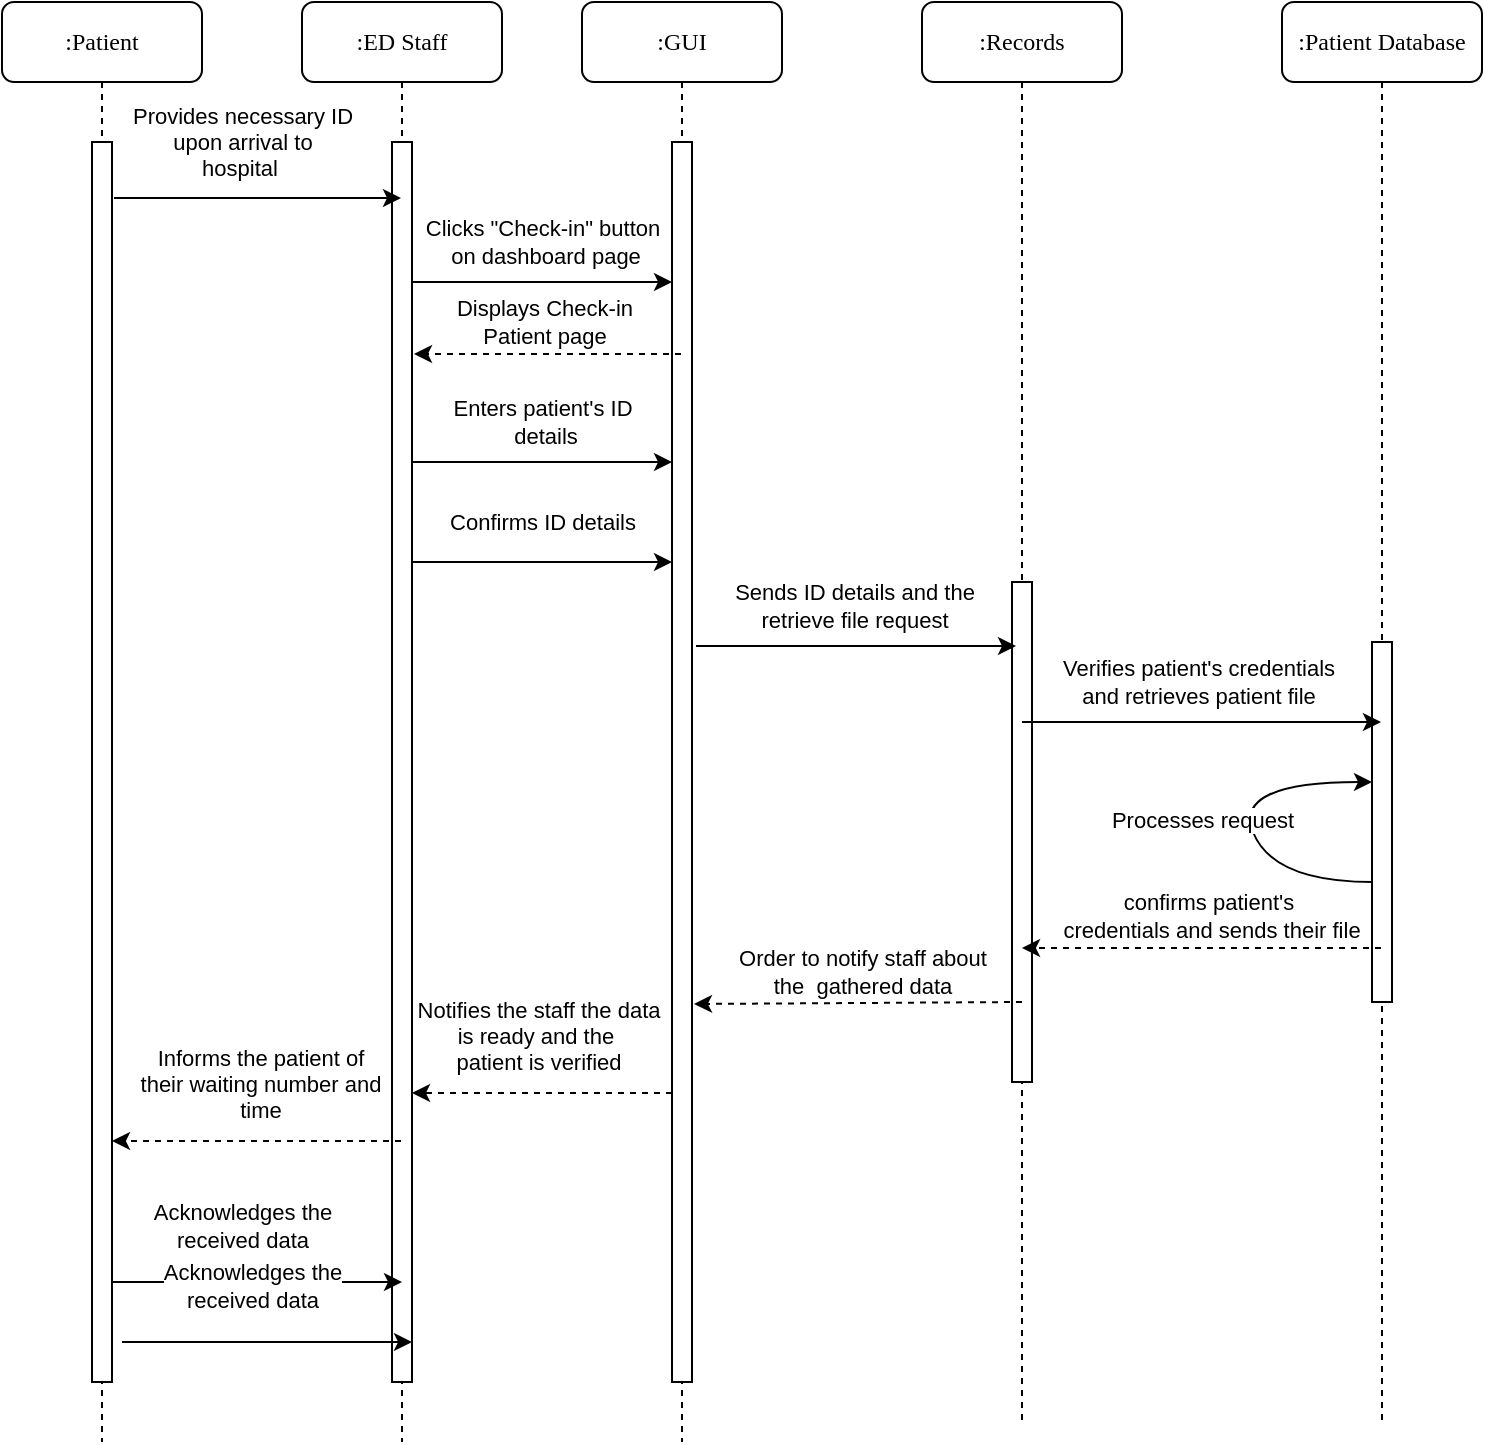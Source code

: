 <mxfile version="24.7.17">
  <diagram id="X0mIBIY5OqMx7_RCklPL" name="Page-1">
    <mxGraphModel dx="2036" dy="753" grid="1" gridSize="10" guides="1" tooltips="1" connect="1" arrows="1" fold="1" page="1" pageScale="1" pageWidth="850" pageHeight="1100" math="0" shadow="0">
      <root>
        <mxCell id="0" />
        <mxCell id="1" parent="0" />
        <mxCell id="y48-t9sXYTljMdShnsAE-1" value=":ED Staff" style="shape=umlLifeline;perimeter=lifelinePerimeter;whiteSpace=wrap;html=1;container=1;collapsible=0;recursiveResize=0;outlineConnect=0;rounded=1;shadow=0;comic=0;labelBackgroundColor=none;strokeWidth=1;fontFamily=Verdana;fontSize=12;align=center;" parent="1" vertex="1">
          <mxGeometry x="-40" y="80" width="100" height="720" as="geometry" />
        </mxCell>
        <mxCell id="y48-t9sXYTljMdShnsAE-2" value="" style="html=1;points=[];perimeter=orthogonalPerimeter;rounded=0;shadow=0;comic=0;labelBackgroundColor=none;strokeWidth=1;fontFamily=Verdana;fontSize=12;align=center;" parent="y48-t9sXYTljMdShnsAE-1" vertex="1">
          <mxGeometry x="45" y="70" width="10" height="620" as="geometry" />
        </mxCell>
        <mxCell id="y48-t9sXYTljMdShnsAE-92" value="" style="endArrow=classic;html=1;rounded=0;" parent="y48-t9sXYTljMdShnsAE-1" edge="1">
          <mxGeometry width="50" height="50" relative="1" as="geometry">
            <mxPoint x="-95" y="640" as="sourcePoint" />
            <mxPoint x="50" y="640" as="targetPoint" />
          </mxGeometry>
        </mxCell>
        <mxCell id="y48-t9sXYTljMdShnsAE-93" value="Acknowledges the&lt;br&gt;received data" style="edgeLabel;html=1;align=center;verticalAlign=middle;resizable=0;points=[];" parent="y48-t9sXYTljMdShnsAE-92" vertex="1" connectable="0">
          <mxGeometry x="0.129" relative="1" as="geometry">
            <mxPoint x="-17" y="-28" as="offset" />
          </mxGeometry>
        </mxCell>
        <mxCell id="y48-t9sXYTljMdShnsAE-27" value=":GUI" style="shape=umlLifeline;perimeter=lifelinePerimeter;whiteSpace=wrap;html=1;container=1;collapsible=0;recursiveResize=0;outlineConnect=0;rounded=1;shadow=0;comic=0;labelBackgroundColor=none;strokeWidth=1;fontFamily=Verdana;fontSize=12;align=center;" parent="1" vertex="1">
          <mxGeometry x="100" y="80" width="100" height="720" as="geometry" />
        </mxCell>
        <mxCell id="y48-t9sXYTljMdShnsAE-28" value="" style="html=1;points=[];perimeter=orthogonalPerimeter;rounded=0;shadow=0;comic=0;labelBackgroundColor=none;strokeWidth=1;fontFamily=Verdana;fontSize=12;align=center;" parent="y48-t9sXYTljMdShnsAE-27" vertex="1">
          <mxGeometry x="45" y="70" width="10" height="620" as="geometry" />
        </mxCell>
        <mxCell id="y48-t9sXYTljMdShnsAE-61" value="" style="endArrow=classic;html=1;rounded=0;" parent="y48-t9sXYTljMdShnsAE-27" edge="1">
          <mxGeometry width="50" height="50" relative="1" as="geometry">
            <mxPoint x="-85.5" y="230" as="sourcePoint" />
            <mxPoint x="45" y="230" as="targetPoint" />
          </mxGeometry>
        </mxCell>
        <mxCell id="y48-t9sXYTljMdShnsAE-62" value="Enters patient&#39;s ID&lt;br&gt;&amp;nbsp;details" style="edgeLabel;html=1;align=center;verticalAlign=middle;resizable=0;points=[];" parent="y48-t9sXYTljMdShnsAE-61" vertex="1" connectable="0">
          <mxGeometry x="-0.088" y="-1" relative="1" as="geometry">
            <mxPoint x="6" y="-21" as="offset" />
          </mxGeometry>
        </mxCell>
        <mxCell id="y48-t9sXYTljMdShnsAE-63" value="" style="endArrow=classic;html=1;rounded=0;" parent="y48-t9sXYTljMdShnsAE-27" edge="1">
          <mxGeometry width="50" height="50" relative="1" as="geometry">
            <mxPoint x="-85.5" y="280" as="sourcePoint" />
            <mxPoint x="45" y="280" as="targetPoint" />
          </mxGeometry>
        </mxCell>
        <mxCell id="y48-t9sXYTljMdShnsAE-64" value="Confirms ID details" style="edgeLabel;html=1;align=center;verticalAlign=middle;resizable=0;points=[];" parent="y48-t9sXYTljMdShnsAE-63" vertex="1" connectable="0">
          <mxGeometry x="-0.088" y="-1" relative="1" as="geometry">
            <mxPoint x="6" y="-21" as="offset" />
          </mxGeometry>
        </mxCell>
        <mxCell id="y48-t9sXYTljMdShnsAE-51" value=":Patient" style="shape=umlLifeline;perimeter=lifelinePerimeter;whiteSpace=wrap;html=1;container=1;collapsible=0;recursiveResize=0;outlineConnect=0;rounded=1;shadow=0;comic=0;labelBackgroundColor=none;strokeWidth=1;fontFamily=Verdana;fontSize=12;align=center;" parent="1" vertex="1">
          <mxGeometry x="-190" y="80" width="100" height="720" as="geometry" />
        </mxCell>
        <mxCell id="y48-t9sXYTljMdShnsAE-52" value="" style="html=1;points=[];perimeter=orthogonalPerimeter;rounded=0;shadow=0;comic=0;labelBackgroundColor=none;strokeWidth=1;fontFamily=Verdana;fontSize=12;align=center;" parent="y48-t9sXYTljMdShnsAE-51" vertex="1">
          <mxGeometry x="45" y="70" width="10" height="620" as="geometry" />
        </mxCell>
        <mxCell id="y48-t9sXYTljMdShnsAE-88" value="" style="html=1;labelBackgroundColor=#ffffff;startArrow=none;startFill=0;startSize=6;endArrow=classic;endFill=1;endSize=6;jettySize=auto;orthogonalLoop=1;strokeWidth=1;dashed=1;fontSize=14;rounded=0;entryX=0.8;entryY=0.43;entryDx=0;entryDy=0;entryPerimeter=0;" parent="y48-t9sXYTljMdShnsAE-51" source="y48-t9sXYTljMdShnsAE-1" edge="1">
          <mxGeometry width="60" height="60" relative="1" as="geometry">
            <mxPoint x="185" y="569.5" as="sourcePoint" />
            <mxPoint x="55" y="569.5" as="targetPoint" />
          </mxGeometry>
        </mxCell>
        <mxCell id="y48-t9sXYTljMdShnsAE-89" value="Informs the patient of&lt;br&gt;their waiting number and&lt;br&gt;time" style="edgeLabel;html=1;align=center;verticalAlign=middle;resizable=0;points=[];" parent="y48-t9sXYTljMdShnsAE-88" vertex="1" connectable="0">
          <mxGeometry x="-0.199" relative="1" as="geometry">
            <mxPoint x="-13" y="-29" as="offset" />
          </mxGeometry>
        </mxCell>
        <mxCell id="3yKh8Eb6Grxzy9KHcXnX-2" value="" style="endArrow=classic;html=1;rounded=0;" edge="1" parent="y48-t9sXYTljMdShnsAE-51">
          <mxGeometry width="50" height="50" relative="1" as="geometry">
            <mxPoint x="60" y="670" as="sourcePoint" />
            <mxPoint x="205" y="670" as="targetPoint" />
          </mxGeometry>
        </mxCell>
        <mxCell id="3yKh8Eb6Grxzy9KHcXnX-3" value="Acknowledges the&lt;br&gt;received data" style="edgeLabel;html=1;align=center;verticalAlign=middle;resizable=0;points=[];" vertex="1" connectable="0" parent="3yKh8Eb6Grxzy9KHcXnX-2">
          <mxGeometry x="0.129" relative="1" as="geometry">
            <mxPoint x="-17" y="-28" as="offset" />
          </mxGeometry>
        </mxCell>
        <mxCell id="y48-t9sXYTljMdShnsAE-53" value="" style="endArrow=classic;html=1;rounded=0;" parent="1" target="y48-t9sXYTljMdShnsAE-1" edge="1">
          <mxGeometry width="50" height="50" relative="1" as="geometry">
            <mxPoint x="-134" y="178" as="sourcePoint" />
            <mxPoint x="450" y="520" as="targetPoint" />
          </mxGeometry>
        </mxCell>
        <mxCell id="y48-t9sXYTljMdShnsAE-54" value="Provides necessary ID &lt;br&gt;upon arrival to &lt;br&gt;hospital&amp;nbsp;" style="edgeLabel;html=1;align=center;verticalAlign=middle;resizable=0;points=[];" parent="y48-t9sXYTljMdShnsAE-53" vertex="1" connectable="0">
          <mxGeometry x="0.129" relative="1" as="geometry">
            <mxPoint x="-17" y="-28" as="offset" />
          </mxGeometry>
        </mxCell>
        <mxCell id="y48-t9sXYTljMdShnsAE-55" value="" style="endArrow=classic;html=1;rounded=0;" parent="1" edge="1">
          <mxGeometry width="50" height="50" relative="1" as="geometry">
            <mxPoint x="14.5" y="220" as="sourcePoint" />
            <mxPoint x="145" y="220" as="targetPoint" />
          </mxGeometry>
        </mxCell>
        <mxCell id="y48-t9sXYTljMdShnsAE-56" value="Clicks &quot;Check-in&quot; button&lt;br&gt;&amp;nbsp;on&amp;nbsp;dashboard page" style="edgeLabel;html=1;align=center;verticalAlign=middle;resizable=0;points=[];" parent="y48-t9sXYTljMdShnsAE-55" vertex="1" connectable="0">
          <mxGeometry x="-0.088" y="-1" relative="1" as="geometry">
            <mxPoint x="6" y="-21" as="offset" />
          </mxGeometry>
        </mxCell>
        <mxCell id="y48-t9sXYTljMdShnsAE-57" value="" style="html=1;labelBackgroundColor=#ffffff;startArrow=none;startFill=0;startSize=6;endArrow=classic;endFill=1;endSize=6;jettySize=auto;orthogonalLoop=1;strokeWidth=1;dashed=1;fontSize=14;rounded=0;" parent="1" edge="1">
          <mxGeometry width="60" height="60" relative="1" as="geometry">
            <mxPoint x="149.5" y="256" as="sourcePoint" />
            <mxPoint x="16" y="256" as="targetPoint" />
          </mxGeometry>
        </mxCell>
        <mxCell id="y48-t9sXYTljMdShnsAE-58" value="Displays Check-in&lt;br&gt;Patient page" style="edgeLabel;html=1;align=center;verticalAlign=middle;resizable=0;points=[];" parent="y48-t9sXYTljMdShnsAE-57" vertex="1" connectable="0">
          <mxGeometry x="-0.199" relative="1" as="geometry">
            <mxPoint x="-15" y="-16" as="offset" />
          </mxGeometry>
        </mxCell>
        <mxCell id="y48-t9sXYTljMdShnsAE-59" value=":Records" style="shape=umlLifeline;perimeter=lifelinePerimeter;whiteSpace=wrap;html=1;container=1;collapsible=0;recursiveResize=0;outlineConnect=0;rounded=1;shadow=0;comic=0;labelBackgroundColor=none;strokeWidth=1;fontFamily=Verdana;fontSize=12;align=center;" parent="1" vertex="1">
          <mxGeometry x="270" y="80" width="100" height="710" as="geometry" />
        </mxCell>
        <mxCell id="y48-t9sXYTljMdShnsAE-60" value="" style="html=1;points=[];perimeter=orthogonalPerimeter;rounded=0;shadow=0;comic=0;labelBackgroundColor=none;strokeWidth=1;fontFamily=Verdana;fontSize=12;align=center;" parent="y48-t9sXYTljMdShnsAE-59" vertex="1">
          <mxGeometry x="45" y="290" width="10" height="250" as="geometry" />
        </mxCell>
        <mxCell id="y48-t9sXYTljMdShnsAE-65" value="" style="endArrow=classic;html=1;rounded=0;" parent="1" edge="1">
          <mxGeometry width="50" height="50" relative="1" as="geometry">
            <mxPoint x="157" y="402" as="sourcePoint" />
            <mxPoint x="317" y="402" as="targetPoint" />
          </mxGeometry>
        </mxCell>
        <mxCell id="y48-t9sXYTljMdShnsAE-66" value="Sends ID details and the &lt;br&gt;retrieve file request" style="edgeLabel;html=1;align=center;verticalAlign=middle;resizable=0;points=[];" parent="y48-t9sXYTljMdShnsAE-65" vertex="1" connectable="0">
          <mxGeometry x="-0.088" y="-1" relative="1" as="geometry">
            <mxPoint x="6" y="-21" as="offset" />
          </mxGeometry>
        </mxCell>
        <mxCell id="y48-t9sXYTljMdShnsAE-67" value=":Patient Database" style="shape=umlLifeline;perimeter=lifelinePerimeter;whiteSpace=wrap;html=1;container=1;collapsible=0;recursiveResize=0;outlineConnect=0;rounded=1;shadow=0;comic=0;labelBackgroundColor=none;strokeWidth=1;fontFamily=Verdana;fontSize=12;align=center;" parent="1" vertex="1">
          <mxGeometry x="450" y="80" width="100" height="710" as="geometry" />
        </mxCell>
        <mxCell id="y48-t9sXYTljMdShnsAE-68" value="" style="html=1;points=[];perimeter=orthogonalPerimeter;rounded=0;shadow=0;comic=0;labelBackgroundColor=none;strokeWidth=1;fontFamily=Verdana;fontSize=12;align=center;" parent="y48-t9sXYTljMdShnsAE-67" vertex="1">
          <mxGeometry x="45" y="320" width="10" height="180" as="geometry" />
        </mxCell>
        <mxCell id="y48-t9sXYTljMdShnsAE-73" value="" style="curved=1;endArrow=classic;html=1;rounded=0;" parent="y48-t9sXYTljMdShnsAE-67" edge="1">
          <mxGeometry width="50" height="50" relative="1" as="geometry">
            <mxPoint x="45" y="440" as="sourcePoint" />
            <mxPoint x="45" y="390" as="targetPoint" />
            <Array as="points">
              <mxPoint x="-4.5" y="440" />
              <mxPoint x="-24.5" y="390" />
            </Array>
          </mxGeometry>
        </mxCell>
        <mxCell id="y48-t9sXYTljMdShnsAE-74" value="Processes request" style="edgeLabel;html=1;align=center;verticalAlign=middle;resizable=0;points=[];" parent="y48-t9sXYTljMdShnsAE-73" vertex="1" connectable="0">
          <mxGeometry x="-0.045" y="-2" relative="1" as="geometry">
            <mxPoint x="-25" as="offset" />
          </mxGeometry>
        </mxCell>
        <mxCell id="y48-t9sXYTljMdShnsAE-69" value="" style="endArrow=classic;html=1;rounded=0;" parent="1" target="y48-t9sXYTljMdShnsAE-67" edge="1">
          <mxGeometry width="50" height="50" relative="1" as="geometry">
            <mxPoint x="320" y="440" as="sourcePoint" />
            <mxPoint x="480" y="440" as="targetPoint" />
          </mxGeometry>
        </mxCell>
        <mxCell id="y48-t9sXYTljMdShnsAE-70" value="Verifies patient&#39;s credentials&lt;br&gt;and retrieves patient file" style="edgeLabel;html=1;align=center;verticalAlign=middle;resizable=0;points=[];" parent="y48-t9sXYTljMdShnsAE-69" vertex="1" connectable="0">
          <mxGeometry x="-0.088" y="-1" relative="1" as="geometry">
            <mxPoint x="6" y="-21" as="offset" />
          </mxGeometry>
        </mxCell>
        <mxCell id="y48-t9sXYTljMdShnsAE-71" value="" style="html=1;labelBackgroundColor=#ffffff;startArrow=none;startFill=0;startSize=6;endArrow=classic;endFill=1;endSize=6;jettySize=auto;orthogonalLoop=1;strokeWidth=1;dashed=1;fontSize=14;rounded=0;" parent="1" edge="1">
          <mxGeometry width="60" height="60" relative="1" as="geometry">
            <mxPoint x="499.5" y="553" as="sourcePoint" />
            <mxPoint x="320" y="553" as="targetPoint" />
          </mxGeometry>
        </mxCell>
        <mxCell id="y48-t9sXYTljMdShnsAE-72" value="confirms patient&#39;s&lt;br&gt;&amp;nbsp;credentials and sends their file" style="edgeLabel;html=1;align=center;verticalAlign=middle;resizable=0;points=[];" parent="y48-t9sXYTljMdShnsAE-71" vertex="1" connectable="0">
          <mxGeometry x="-0.199" relative="1" as="geometry">
            <mxPoint x="-15" y="-16" as="offset" />
          </mxGeometry>
        </mxCell>
        <mxCell id="y48-t9sXYTljMdShnsAE-75" value="" style="html=1;labelBackgroundColor=#ffffff;startArrow=none;startFill=0;startSize=6;endArrow=classic;endFill=1;endSize=6;jettySize=auto;orthogonalLoop=1;strokeWidth=1;dashed=1;fontSize=14;rounded=0;" parent="1" edge="1">
          <mxGeometry width="60" height="60" relative="1" as="geometry">
            <mxPoint x="320" y="580" as="sourcePoint" />
            <mxPoint x="156" y="581" as="targetPoint" />
          </mxGeometry>
        </mxCell>
        <mxCell id="y48-t9sXYTljMdShnsAE-76" value="Order to notify staff about&lt;br&gt;the&amp;nbsp; gathered data" style="edgeLabel;html=1;align=center;verticalAlign=middle;resizable=0;points=[];" parent="y48-t9sXYTljMdShnsAE-75" vertex="1" connectable="0">
          <mxGeometry x="-0.199" relative="1" as="geometry">
            <mxPoint x="-15" y="-16" as="offset" />
          </mxGeometry>
        </mxCell>
        <mxCell id="y48-t9sXYTljMdShnsAE-77" value="" style="html=1;labelBackgroundColor=#ffffff;startArrow=none;startFill=0;startSize=6;endArrow=classic;endFill=1;endSize=6;jettySize=auto;orthogonalLoop=1;strokeWidth=1;dashed=1;fontSize=14;rounded=0;entryX=0.8;entryY=0.43;entryDx=0;entryDy=0;entryPerimeter=0;" parent="1" edge="1">
          <mxGeometry width="60" height="60" relative="1" as="geometry">
            <mxPoint x="145" y="625.5" as="sourcePoint" />
            <mxPoint x="15" y="625.5" as="targetPoint" />
          </mxGeometry>
        </mxCell>
        <mxCell id="y48-t9sXYTljMdShnsAE-78" value="Notifies the staff the data&lt;br&gt;is ready and the&amp;nbsp;&lt;div&gt;patient is verified&lt;/div&gt;" style="edgeLabel;html=1;align=center;verticalAlign=middle;resizable=0;points=[];" parent="y48-t9sXYTljMdShnsAE-77" vertex="1" connectable="0">
          <mxGeometry x="-0.199" relative="1" as="geometry">
            <mxPoint x="-15" y="-29" as="offset" />
          </mxGeometry>
        </mxCell>
      </root>
    </mxGraphModel>
  </diagram>
</mxfile>
